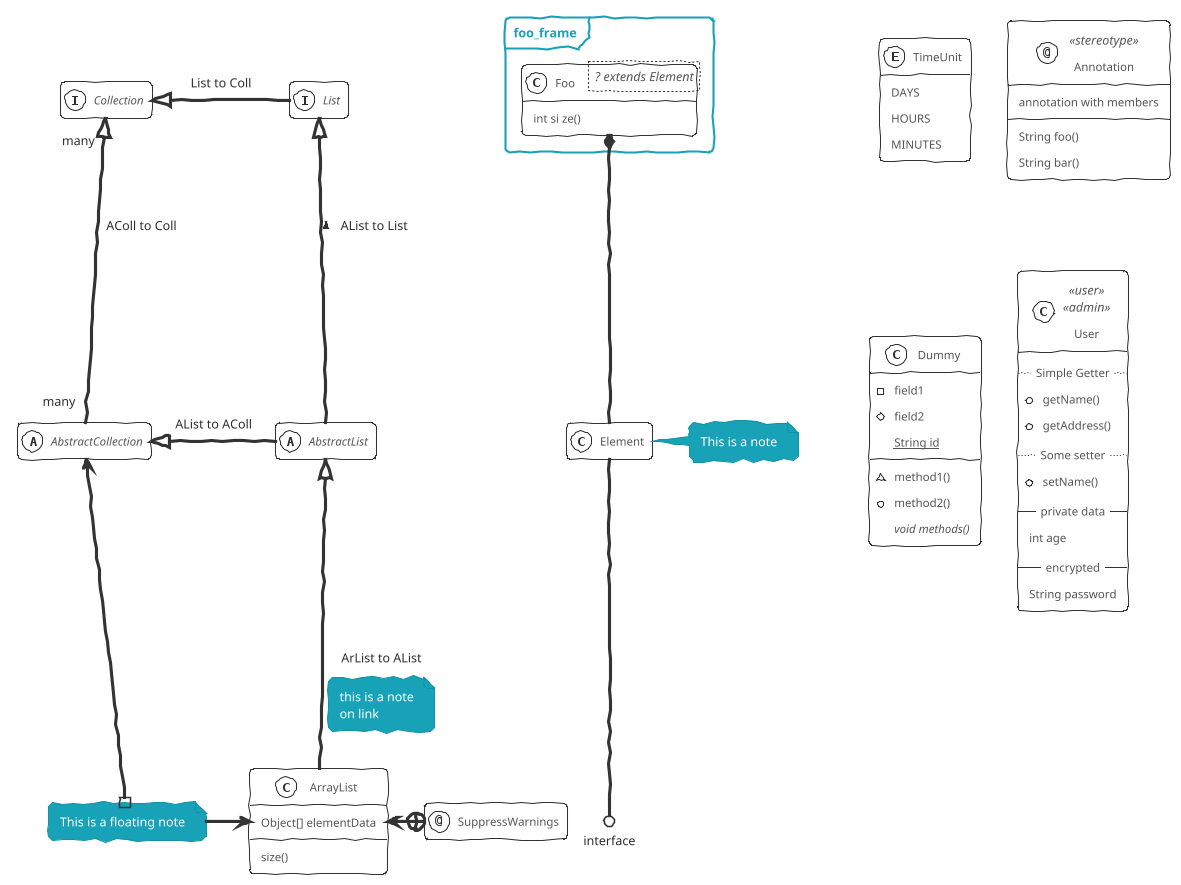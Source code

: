 ' Do not edit
' Theme Gallery
' autogenerated by script
'
@startuml
!theme sketchy-outline
hide empty members
abstract class AbstractList
abstract AbstractCollection
interface List
interface Collection

List <|-- AbstractList : AList to List <
Collection "many" <|-- "many" AbstractCollection : AColl to Coll

Collection <|- List : List to Coll
AbstractCollection <|- AbstractList : AList to AColl
AbstractList <|-- ArrayList : ArList to AList
note on link: this is a note\non link

class ArrayList {
  Object[] elementData
  size()
}

enum TimeUnit {
  DAYS
  HOURS
  MINUTES
}

annotation SuppressWarnings
SuppressWarnings +-l-> ArrayList
annotation Annotation  <<stereotype>> {
  annotation with members
  String foo()
  String bar()
}

class Dummy {
 -field1
 #field2
 ~method1()
 +method2()
 {static} String id
 {abstract} void methods()
}

note "This is a floating note" as N1

N1 #-u-> AbstractCollection
N1 -r-> ArrayList

package foo_frame <<Frame>> {
  class Foo<? extends Element> {
    int si ze()
  }
}
Foo *-- Element
Element --() interface

note right of Foo::size
   This is a note
end note

note right of Element
   This is a note
end note

class User <<user>> <<admin>> {
  .. Simple Getter ..
  + getName()
  + getAddress()
  .. Some setter ..
  + setName()
  __ private data __
  int age
  -- encrypted --
  String password
}
@enduml
